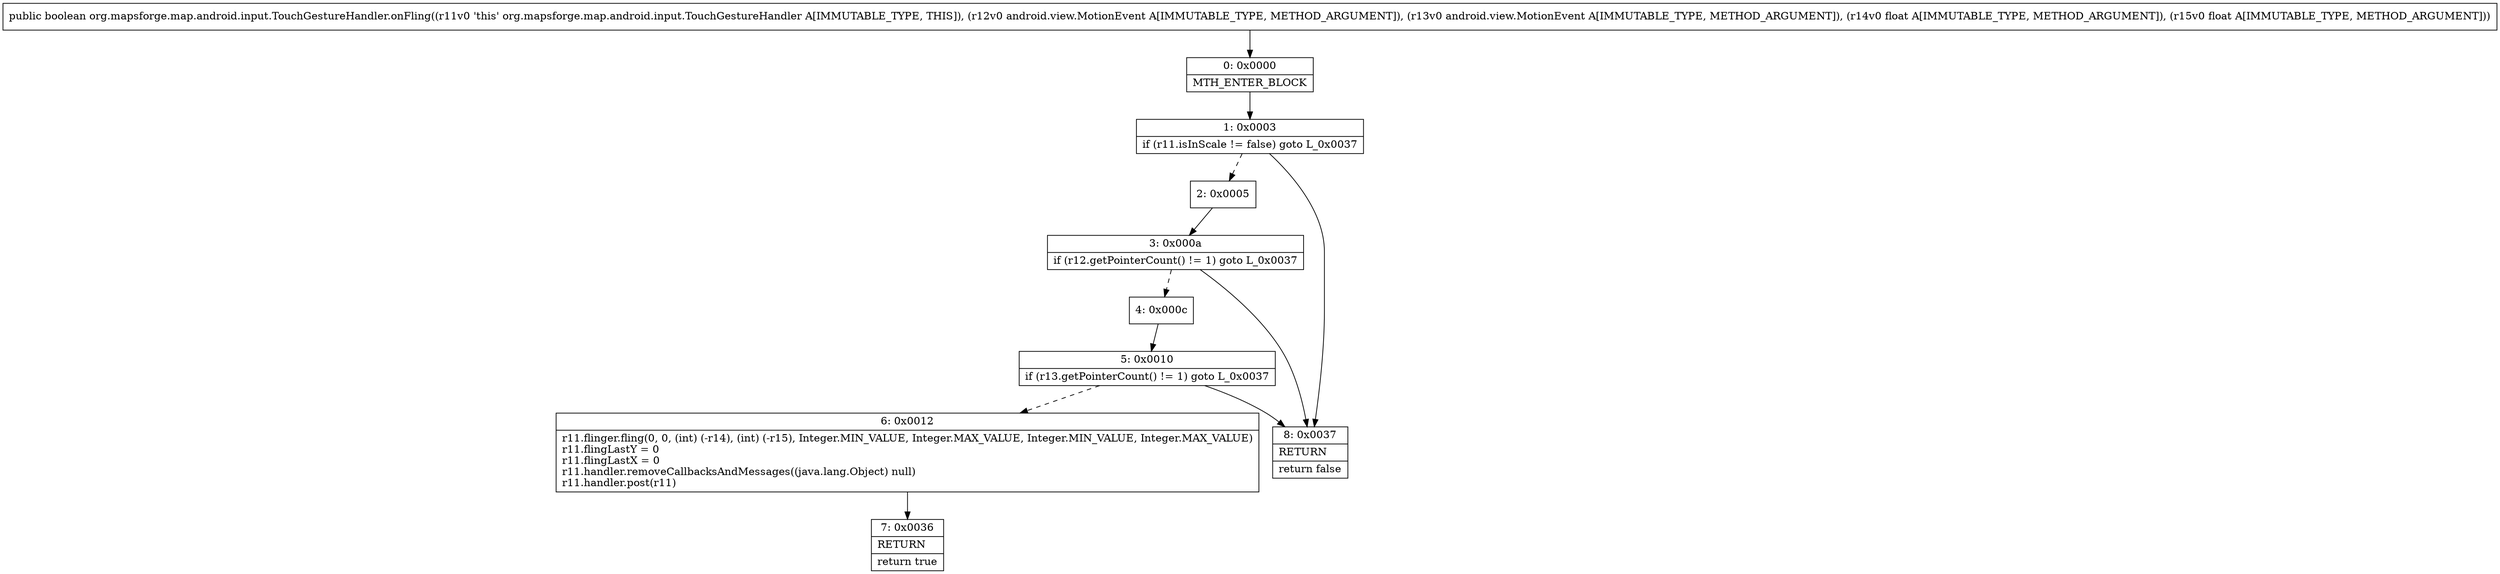 digraph "CFG fororg.mapsforge.map.android.input.TouchGestureHandler.onFling(Landroid\/view\/MotionEvent;Landroid\/view\/MotionEvent;FF)Z" {
Node_0 [shape=record,label="{0\:\ 0x0000|MTH_ENTER_BLOCK\l}"];
Node_1 [shape=record,label="{1\:\ 0x0003|if (r11.isInScale != false) goto L_0x0037\l}"];
Node_2 [shape=record,label="{2\:\ 0x0005}"];
Node_3 [shape=record,label="{3\:\ 0x000a|if (r12.getPointerCount() != 1) goto L_0x0037\l}"];
Node_4 [shape=record,label="{4\:\ 0x000c}"];
Node_5 [shape=record,label="{5\:\ 0x0010|if (r13.getPointerCount() != 1) goto L_0x0037\l}"];
Node_6 [shape=record,label="{6\:\ 0x0012|r11.flinger.fling(0, 0, (int) (\-r14), (int) (\-r15), Integer.MIN_VALUE, Integer.MAX_VALUE, Integer.MIN_VALUE, Integer.MAX_VALUE)\lr11.flingLastY = 0\lr11.flingLastX = 0\lr11.handler.removeCallbacksAndMessages((java.lang.Object) null)\lr11.handler.post(r11)\l}"];
Node_7 [shape=record,label="{7\:\ 0x0036|RETURN\l|return true\l}"];
Node_8 [shape=record,label="{8\:\ 0x0037|RETURN\l|return false\l}"];
MethodNode[shape=record,label="{public boolean org.mapsforge.map.android.input.TouchGestureHandler.onFling((r11v0 'this' org.mapsforge.map.android.input.TouchGestureHandler A[IMMUTABLE_TYPE, THIS]), (r12v0 android.view.MotionEvent A[IMMUTABLE_TYPE, METHOD_ARGUMENT]), (r13v0 android.view.MotionEvent A[IMMUTABLE_TYPE, METHOD_ARGUMENT]), (r14v0 float A[IMMUTABLE_TYPE, METHOD_ARGUMENT]), (r15v0 float A[IMMUTABLE_TYPE, METHOD_ARGUMENT])) }"];
MethodNode -> Node_0;
Node_0 -> Node_1;
Node_1 -> Node_2[style=dashed];
Node_1 -> Node_8;
Node_2 -> Node_3;
Node_3 -> Node_4[style=dashed];
Node_3 -> Node_8;
Node_4 -> Node_5;
Node_5 -> Node_6[style=dashed];
Node_5 -> Node_8;
Node_6 -> Node_7;
}

